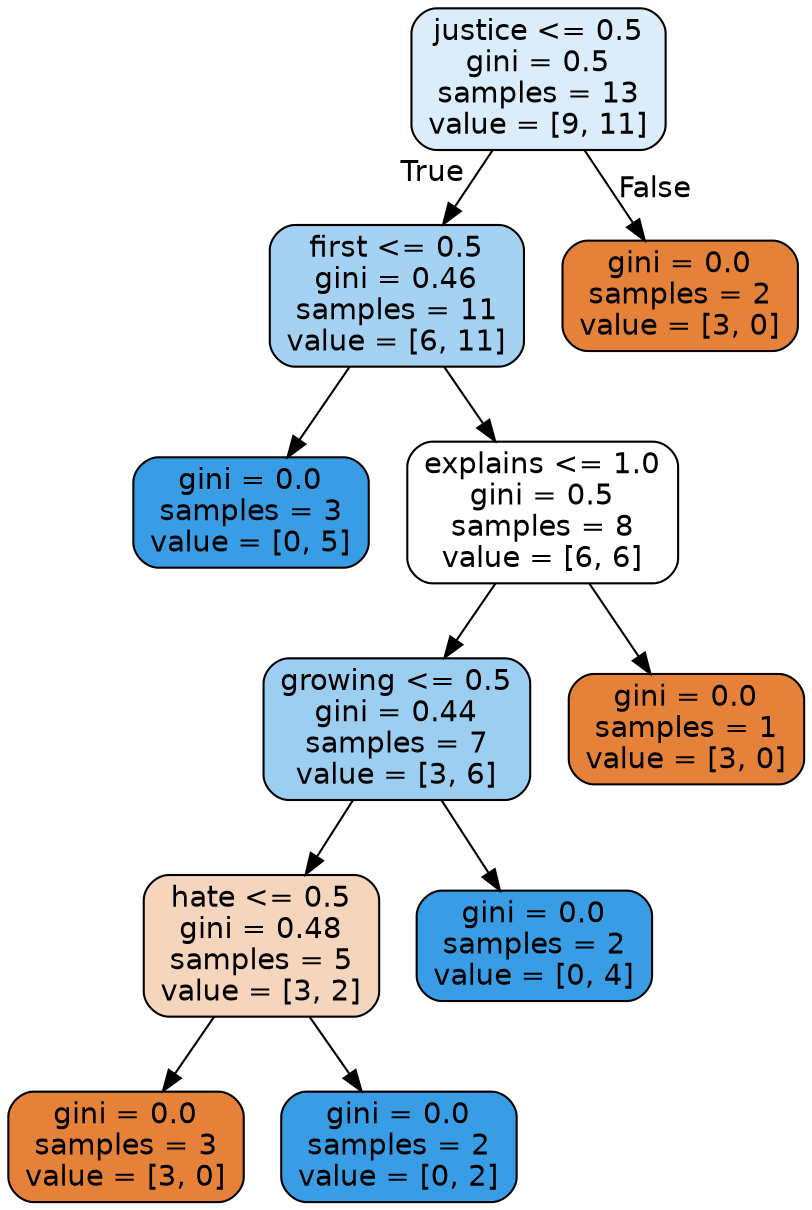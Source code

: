 digraph Tree {
node [shape=box, style="filled, rounded", color="black", fontname=helvetica] ;
edge [fontname=helvetica] ;
0 [label="justice <= 0.5\ngini = 0.5\nsamples = 13\nvalue = [9, 11]", fillcolor="#399de52e"] ;
1 [label="first <= 0.5\ngini = 0.46\nsamples = 11\nvalue = [6, 11]", fillcolor="#399de574"] ;
0 -> 1 [labeldistance=2.5, labelangle=45, headlabel="True"] ;
2 [label="gini = 0.0\nsamples = 3\nvalue = [0, 5]", fillcolor="#399de5ff"] ;
1 -> 2 ;
3 [label="explains <= 1.0\ngini = 0.5\nsamples = 8\nvalue = [6, 6]", fillcolor="#e5813900"] ;
1 -> 3 ;
4 [label="growing <= 0.5\ngini = 0.44\nsamples = 7\nvalue = [3, 6]", fillcolor="#399de57f"] ;
3 -> 4 ;
5 [label="hate <= 0.5\ngini = 0.48\nsamples = 5\nvalue = [3, 2]", fillcolor="#e5813955"] ;
4 -> 5 ;
6 [label="gini = 0.0\nsamples = 3\nvalue = [3, 0]", fillcolor="#e58139ff"] ;
5 -> 6 ;
7 [label="gini = 0.0\nsamples = 2\nvalue = [0, 2]", fillcolor="#399de5ff"] ;
5 -> 7 ;
8 [label="gini = 0.0\nsamples = 2\nvalue = [0, 4]", fillcolor="#399de5ff"] ;
4 -> 8 ;
9 [label="gini = 0.0\nsamples = 1\nvalue = [3, 0]", fillcolor="#e58139ff"] ;
3 -> 9 ;
10 [label="gini = 0.0\nsamples = 2\nvalue = [3, 0]", fillcolor="#e58139ff"] ;
0 -> 10 [labeldistance=2.5, labelangle=-45, headlabel="False"] ;
}